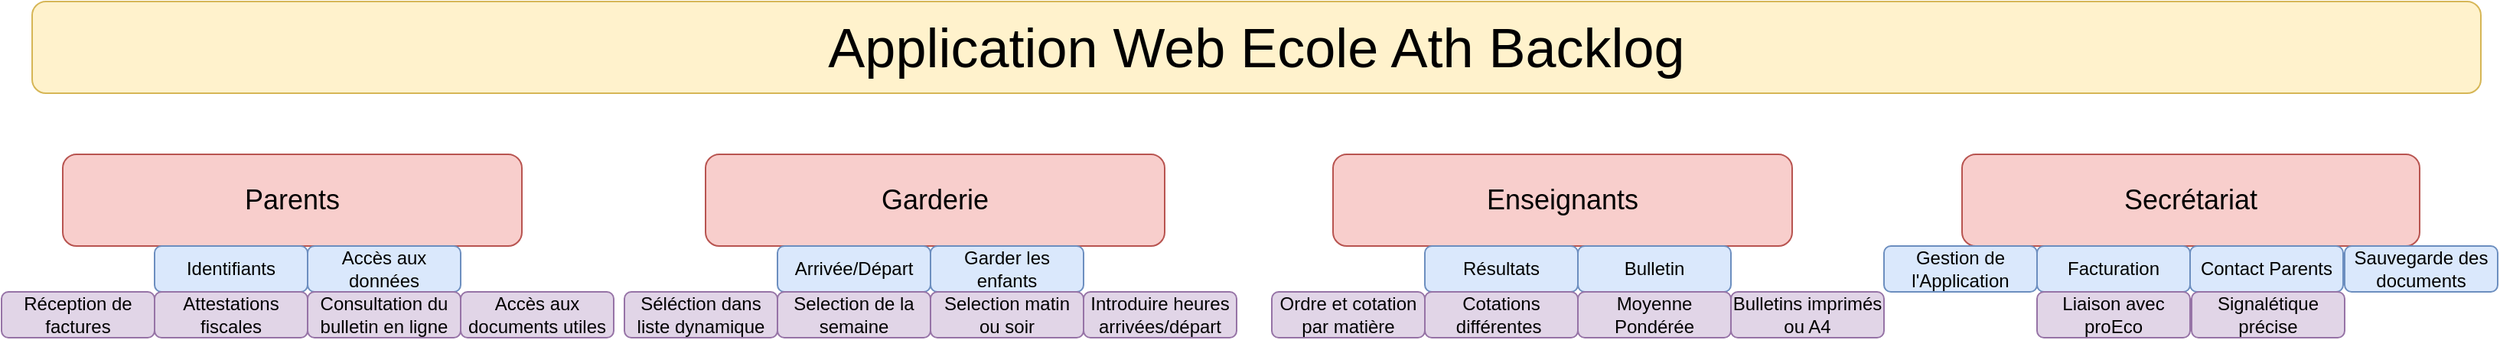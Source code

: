 <mxfile version="12.7.2" type="github"><diagram id="q6wyMThRJZfuZrxIRghJ" name="Page-1"><mxGraphModel dx="2249" dy="762" grid="1" gridSize="10" guides="1" tooltips="1" connect="1" arrows="1" fold="1" page="1" pageScale="1" pageWidth="827" pageHeight="1169" math="0" shadow="0"><root><mxCell id="0"/><mxCell id="1" parent="0"/><mxCell id="D8RuryzLIeoYLJ_t6Px0-1" value="&lt;font style=&quot;font-size: 36px&quot;&gt;Application Web Ecole Ath Backlog&lt;/font&gt;" style="rounded=1;whiteSpace=wrap;html=1;fillColor=#fff2cc;strokeColor=#d6b656;" parent="1" vertex="1"><mxGeometry x="-800" y="120" width="1600" height="60" as="geometry"/></mxCell><mxCell id="D8RuryzLIeoYLJ_t6Px0-2" value="&lt;font style=&quot;font-size: 18px&quot;&gt;Garderie&lt;/font&gt;" style="rounded=1;whiteSpace=wrap;html=1;fillColor=#f8cecc;strokeColor=#b85450;" parent="1" vertex="1"><mxGeometry x="-360" y="220" width="300" height="60" as="geometry"/></mxCell><mxCell id="D8RuryzLIeoYLJ_t6Px0-3" value="&lt;font style=&quot;font-size: 18px&quot;&gt;Enseignants&lt;/font&gt;" style="rounded=1;whiteSpace=wrap;html=1;fillColor=#f8cecc;strokeColor=#b85450;" parent="1" vertex="1"><mxGeometry x="50" y="220" width="300" height="60" as="geometry"/></mxCell><mxCell id="D8RuryzLIeoYLJ_t6Px0-4" value="&lt;font style=&quot;font-size: 18px&quot;&gt;Secrétariat&lt;/font&gt;" style="rounded=1;whiteSpace=wrap;html=1;fillColor=#f8cecc;strokeColor=#b85450;" parent="1" vertex="1"><mxGeometry x="461" y="220" width="299" height="60" as="geometry"/></mxCell><mxCell id="D8RuryzLIeoYLJ_t6Px0-5" value="Arrivée/Départ" style="rounded=1;whiteSpace=wrap;html=1;fillColor=#dae8fc;strokeColor=#6c8ebf;" parent="1" vertex="1"><mxGeometry x="-313" y="280" width="100" height="30" as="geometry"/></mxCell><mxCell id="D8RuryzLIeoYLJ_t6Px0-6" value="Garder les enfants" style="rounded=1;whiteSpace=wrap;html=1;fillColor=#dae8fc;strokeColor=#6c8ebf;" parent="1" vertex="1"><mxGeometry x="-213" y="280" width="100" height="30" as="geometry"/></mxCell><mxCell id="D8RuryzLIeoYLJ_t6Px0-8" value="Résultats" style="rounded=1;whiteSpace=wrap;html=1;fillColor=#dae8fc;strokeColor=#6c8ebf;" parent="1" vertex="1"><mxGeometry x="110" y="280" width="100" height="30" as="geometry"/></mxCell><mxCell id="D8RuryzLIeoYLJ_t6Px0-9" value="Bulletin" style="rounded=1;whiteSpace=wrap;html=1;fillColor=#dae8fc;strokeColor=#6c8ebf;" parent="1" vertex="1"><mxGeometry x="210" y="280" width="100" height="30" as="geometry"/></mxCell><mxCell id="D8RuryzLIeoYLJ_t6Px0-10" value="Facturation" style="rounded=1;whiteSpace=wrap;html=1;fillColor=#dae8fc;strokeColor=#6c8ebf;" parent="1" vertex="1"><mxGeometry x="510" y="280" width="100" height="30" as="geometry"/></mxCell><mxCell id="D8RuryzLIeoYLJ_t6Px0-11" value="Contact Parents" style="rounded=1;whiteSpace=wrap;html=1;fillColor=#dae8fc;strokeColor=#6c8ebf;" parent="1" vertex="1"><mxGeometry x="610" y="280" width="100" height="30" as="geometry"/></mxCell><mxCell id="D8RuryzLIeoYLJ_t6Px0-27" value="Gestion de l'Application" style="rounded=1;whiteSpace=wrap;html=1;fillColor=#dae8fc;strokeColor=#6c8ebf;" parent="1" vertex="1"><mxGeometry x="410" y="280" width="100" height="30" as="geometry"/></mxCell><mxCell id="D8RuryzLIeoYLJ_t6Px0-28" value="Sauvegarde des documents" style="rounded=1;whiteSpace=wrap;html=1;fillColor=#dae8fc;strokeColor=#6c8ebf;" parent="1" vertex="1"><mxGeometry x="711" y="280" width="100" height="30" as="geometry"/></mxCell><mxCell id="D8RuryzLIeoYLJ_t6Px0-31" value="Cotations différentes&amp;nbsp;" style="rounded=1;whiteSpace=wrap;html=1;fillColor=#e1d5e7;strokeColor=#9673a6;" parent="1" vertex="1"><mxGeometry x="110" y="310" width="100" height="30" as="geometry"/></mxCell><mxCell id="D8RuryzLIeoYLJ_t6Px0-32" value="Moyenne Pondérée" style="rounded=1;whiteSpace=wrap;html=1;fillColor=#e1d5e7;strokeColor=#9673a6;" parent="1" vertex="1"><mxGeometry x="210" y="310" width="100" height="30" as="geometry"/></mxCell><mxCell id="D8RuryzLIeoYLJ_t6Px0-33" value="Liaison avec proEco" style="rounded=1;whiteSpace=wrap;html=1;fillColor=#e1d5e7;strokeColor=#9673a6;" parent="1" vertex="1"><mxGeometry x="510" y="310" width="100" height="30" as="geometry"/></mxCell><mxCell id="D8RuryzLIeoYLJ_t6Px0-34" value="Signalétique précise" style="rounded=1;whiteSpace=wrap;html=1;fillColor=#e1d5e7;strokeColor=#9673a6;" parent="1" vertex="1"><mxGeometry x="611" y="310" width="100" height="30" as="geometry"/></mxCell><mxCell id="D8RuryzLIeoYLJ_t6Px0-35" value="Selection de la semaine" style="rounded=1;whiteSpace=wrap;html=1;fillColor=#e1d5e7;strokeColor=#9673a6;" parent="1" vertex="1"><mxGeometry x="-313" y="310" width="100" height="30" as="geometry"/></mxCell><mxCell id="D8RuryzLIeoYLJ_t6Px0-36" value="Selection matin ou soir" style="rounded=1;whiteSpace=wrap;html=1;fillColor=#e1d5e7;strokeColor=#9673a6;" parent="1" vertex="1"><mxGeometry x="-213" y="310" width="100" height="30" as="geometry"/></mxCell><mxCell id="D8RuryzLIeoYLJ_t6Px0-49" value="Séléction dans liste dynamique" style="rounded=1;whiteSpace=wrap;html=1;fillColor=#e1d5e7;strokeColor=#9673a6;" parent="1" vertex="1"><mxGeometry x="-413" y="310" width="100" height="30" as="geometry"/></mxCell><mxCell id="D8RuryzLIeoYLJ_t6Px0-50" value="Introduire heures arrivées/départ" style="rounded=1;whiteSpace=wrap;html=1;fillColor=#e1d5e7;strokeColor=#9673a6;" parent="1" vertex="1"><mxGeometry x="-113" y="310" width="100" height="30" as="geometry"/></mxCell><mxCell id="D8RuryzLIeoYLJ_t6Px0-51" value="Bulletins imprimés ou A4" style="rounded=1;whiteSpace=wrap;html=1;fillColor=#e1d5e7;strokeColor=#9673a6;" parent="1" vertex="1"><mxGeometry x="310" y="310" width="100" height="30" as="geometry"/></mxCell><mxCell id="D8RuryzLIeoYLJ_t6Px0-52" value="Ordre et cotation par matière" style="rounded=1;whiteSpace=wrap;html=1;fillColor=#e1d5e7;strokeColor=#9673a6;" parent="1" vertex="1"><mxGeometry x="10" y="310" width="100" height="30" as="geometry"/></mxCell><mxCell id="qe1Kzvx-B7rk28ssjzrb-4" value="&lt;font style=&quot;font-size: 18px&quot;&gt;Parents&lt;/font&gt;" style="rounded=1;whiteSpace=wrap;html=1;fillColor=#f8cecc;strokeColor=#b85450;" parent="1" vertex="1"><mxGeometry x="-780" y="220" width="300" height="60" as="geometry"/></mxCell><mxCell id="qe1Kzvx-B7rk28ssjzrb-5" value="Identifiants" style="rounded=1;whiteSpace=wrap;html=1;fillColor=#dae8fc;strokeColor=#6c8ebf;" parent="1" vertex="1"><mxGeometry x="-720" y="280" width="100" height="30" as="geometry"/></mxCell><mxCell id="qe1Kzvx-B7rk28ssjzrb-6" value="Accès aux données" style="rounded=1;whiteSpace=wrap;html=1;fillColor=#dae8fc;strokeColor=#6c8ebf;" parent="1" vertex="1"><mxGeometry x="-620" y="280" width="100" height="30" as="geometry"/></mxCell><mxCell id="qe1Kzvx-B7rk28ssjzrb-7" value="Attestations fiscales" style="rounded=1;whiteSpace=wrap;html=1;fillColor=#e1d5e7;strokeColor=#9673a6;" parent="1" vertex="1"><mxGeometry x="-720" y="310" width="100" height="30" as="geometry"/></mxCell><mxCell id="qe1Kzvx-B7rk28ssjzrb-8" value="Consultation du bulletin en ligne" style="rounded=1;whiteSpace=wrap;html=1;fillColor=#e1d5e7;strokeColor=#9673a6;" parent="1" vertex="1"><mxGeometry x="-620" y="310" width="100" height="30" as="geometry"/></mxCell><mxCell id="qe1Kzvx-B7rk28ssjzrb-9" value="Accès aux documents utiles" style="rounded=1;whiteSpace=wrap;html=1;fillColor=#e1d5e7;strokeColor=#9673a6;" parent="1" vertex="1"><mxGeometry x="-520" y="310" width="100" height="30" as="geometry"/></mxCell><mxCell id="qe1Kzvx-B7rk28ssjzrb-10" value="Réception de factures" style="rounded=1;whiteSpace=wrap;html=1;fillColor=#e1d5e7;strokeColor=#9673a6;" parent="1" vertex="1"><mxGeometry x="-820" y="310" width="100" height="30" as="geometry"/></mxCell></root></mxGraphModel></diagram></mxfile>